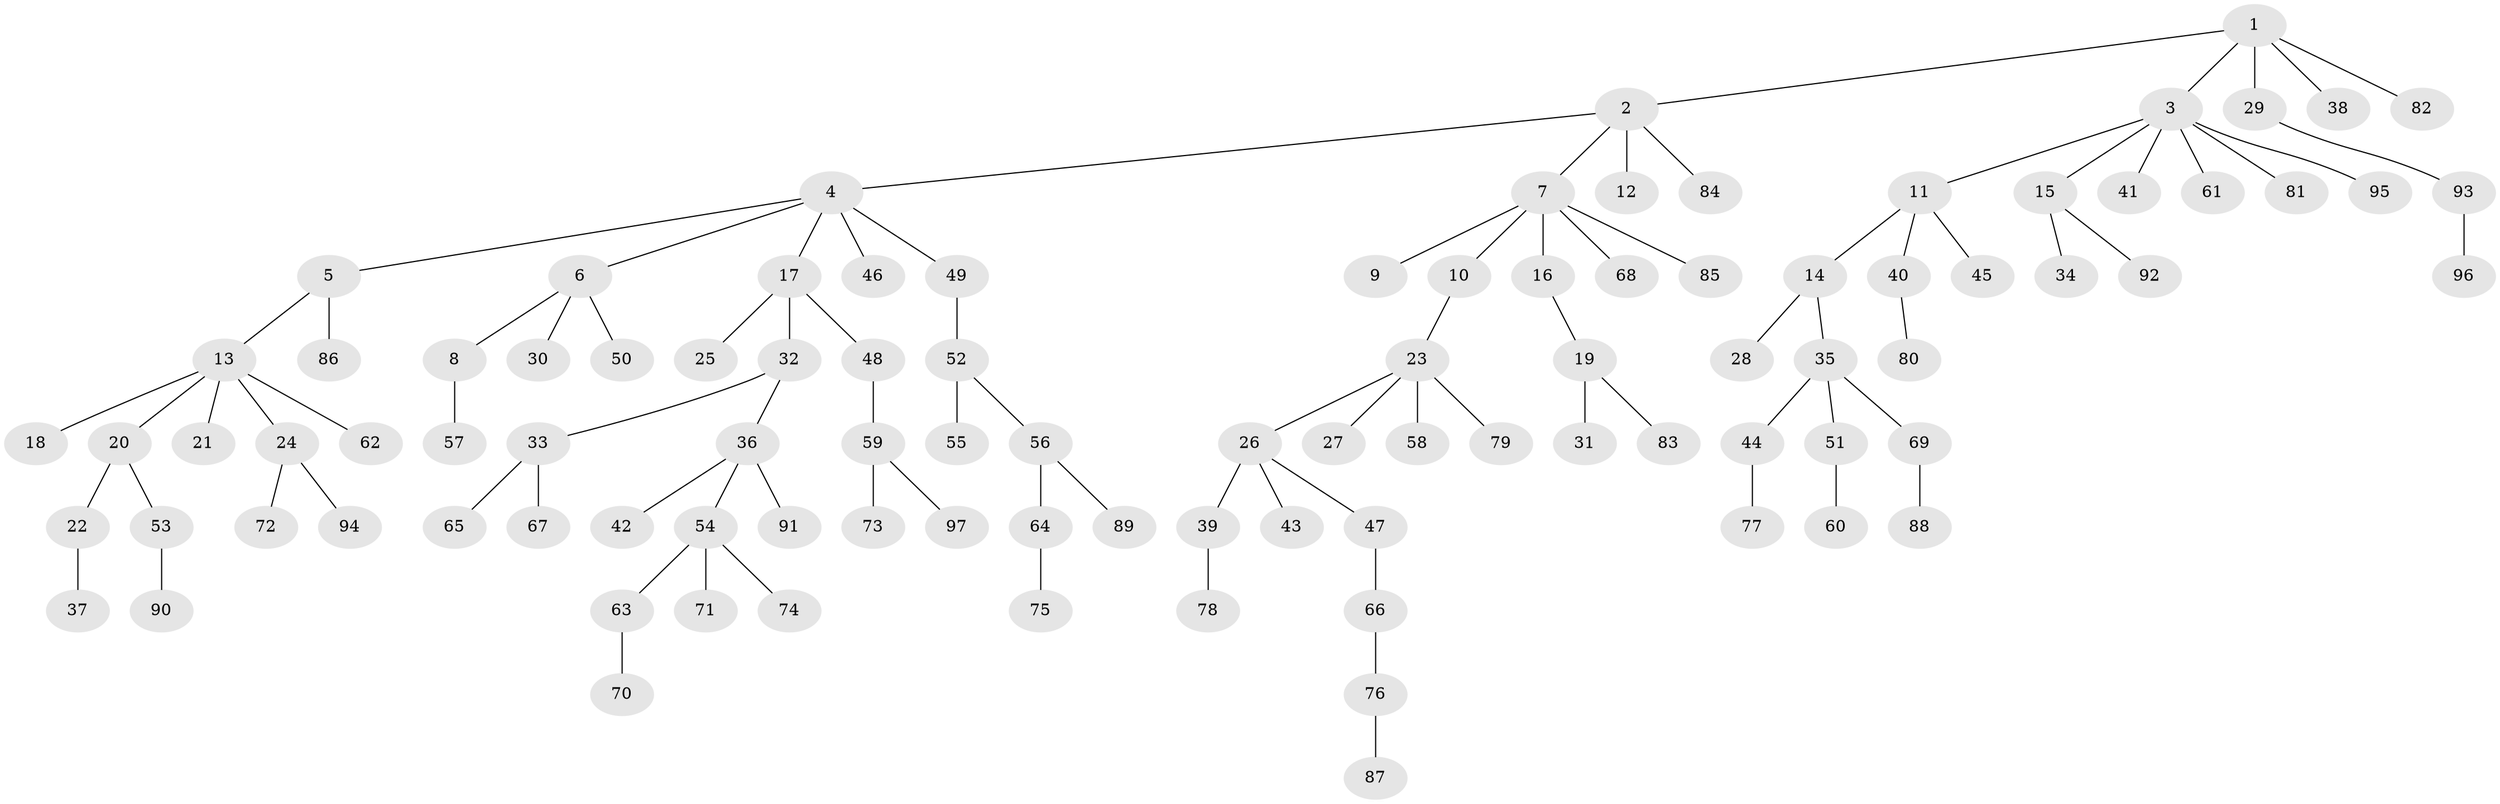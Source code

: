 // coarse degree distribution, {1: 0.7241379310344828, 2: 0.1724137931034483, 4: 0.05172413793103448, 14: 0.017241379310344827, 5: 0.017241379310344827, 21: 0.017241379310344827}
// Generated by graph-tools (version 1.1) at 2025/57/03/04/25 21:57:09]
// undirected, 97 vertices, 96 edges
graph export_dot {
graph [start="1"]
  node [color=gray90,style=filled];
  1;
  2;
  3;
  4;
  5;
  6;
  7;
  8;
  9;
  10;
  11;
  12;
  13;
  14;
  15;
  16;
  17;
  18;
  19;
  20;
  21;
  22;
  23;
  24;
  25;
  26;
  27;
  28;
  29;
  30;
  31;
  32;
  33;
  34;
  35;
  36;
  37;
  38;
  39;
  40;
  41;
  42;
  43;
  44;
  45;
  46;
  47;
  48;
  49;
  50;
  51;
  52;
  53;
  54;
  55;
  56;
  57;
  58;
  59;
  60;
  61;
  62;
  63;
  64;
  65;
  66;
  67;
  68;
  69;
  70;
  71;
  72;
  73;
  74;
  75;
  76;
  77;
  78;
  79;
  80;
  81;
  82;
  83;
  84;
  85;
  86;
  87;
  88;
  89;
  90;
  91;
  92;
  93;
  94;
  95;
  96;
  97;
  1 -- 2;
  1 -- 3;
  1 -- 29;
  1 -- 38;
  1 -- 82;
  2 -- 4;
  2 -- 7;
  2 -- 12;
  2 -- 84;
  3 -- 11;
  3 -- 15;
  3 -- 41;
  3 -- 61;
  3 -- 81;
  3 -- 95;
  4 -- 5;
  4 -- 6;
  4 -- 17;
  4 -- 46;
  4 -- 49;
  5 -- 13;
  5 -- 86;
  6 -- 8;
  6 -- 30;
  6 -- 50;
  7 -- 9;
  7 -- 10;
  7 -- 16;
  7 -- 68;
  7 -- 85;
  8 -- 57;
  10 -- 23;
  11 -- 14;
  11 -- 40;
  11 -- 45;
  13 -- 18;
  13 -- 20;
  13 -- 21;
  13 -- 24;
  13 -- 62;
  14 -- 28;
  14 -- 35;
  15 -- 34;
  15 -- 92;
  16 -- 19;
  17 -- 25;
  17 -- 32;
  17 -- 48;
  19 -- 31;
  19 -- 83;
  20 -- 22;
  20 -- 53;
  22 -- 37;
  23 -- 26;
  23 -- 27;
  23 -- 58;
  23 -- 79;
  24 -- 72;
  24 -- 94;
  26 -- 39;
  26 -- 43;
  26 -- 47;
  29 -- 93;
  32 -- 33;
  32 -- 36;
  33 -- 65;
  33 -- 67;
  35 -- 44;
  35 -- 51;
  35 -- 69;
  36 -- 42;
  36 -- 54;
  36 -- 91;
  39 -- 78;
  40 -- 80;
  44 -- 77;
  47 -- 66;
  48 -- 59;
  49 -- 52;
  51 -- 60;
  52 -- 55;
  52 -- 56;
  53 -- 90;
  54 -- 63;
  54 -- 71;
  54 -- 74;
  56 -- 64;
  56 -- 89;
  59 -- 73;
  59 -- 97;
  63 -- 70;
  64 -- 75;
  66 -- 76;
  69 -- 88;
  76 -- 87;
  93 -- 96;
}
